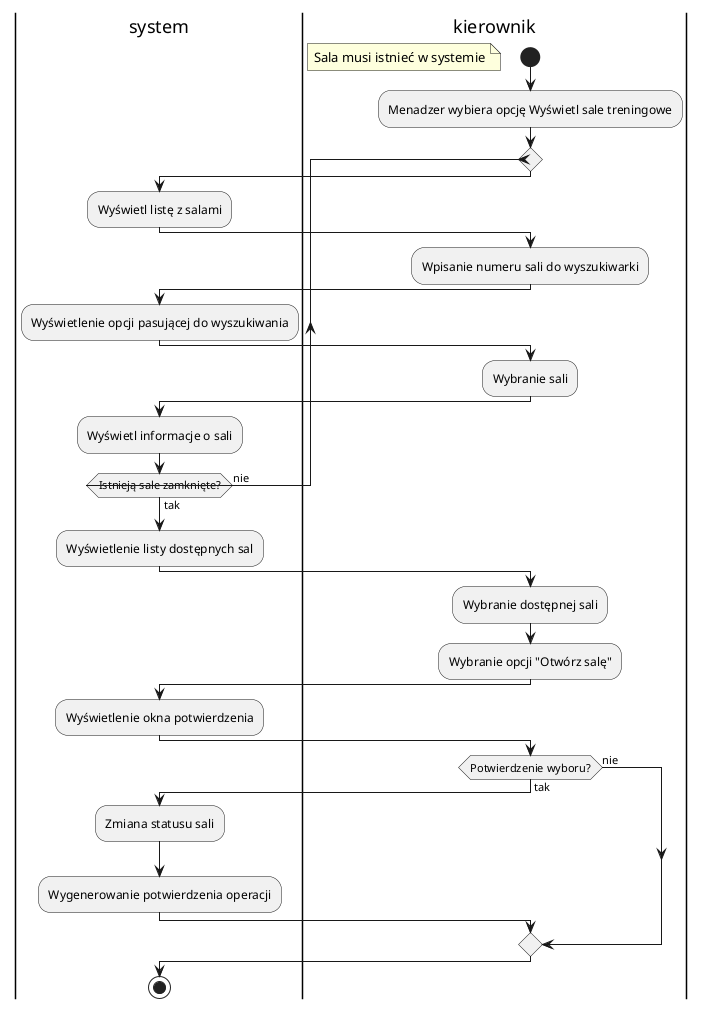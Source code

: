 @startuml 
|s|system
|k|kierownik

start 
floating note left: Sala musi istnieć w systemie
:Menadzer wybiera opcję Wyświetl sale treningowe;

    repeat
        |s|
        :Wyświetl listę z salami;
        |k|
        :Wpisanie numeru sali do wyszukiwarki;
        |s|
        :Wyświetlenie opcji pasującej do wyszukiwania;
        |k|
        :Wybranie sali;
        |s|
        :Wyświetl informacje o sali;
    repeat while (Istnieją sale zamknięte?) is (nie) not (tak)
    :Wyświetlenie listy dostępnych sal;
    |k|
    :Wybranie dostępnej sali;
    :Wybranie opcji "Otwórz salę";
    |s|
    :Wyświetlenie okna potwierdzenia;
    |k|
    if (Potwierdzenie wyboru?) then (tak)
    |s|
    :Zmiana statusu sali;
    :Wygenerowanie potwierdzenia operacji;
    else(nie)
    endif
    stop


@enduml
